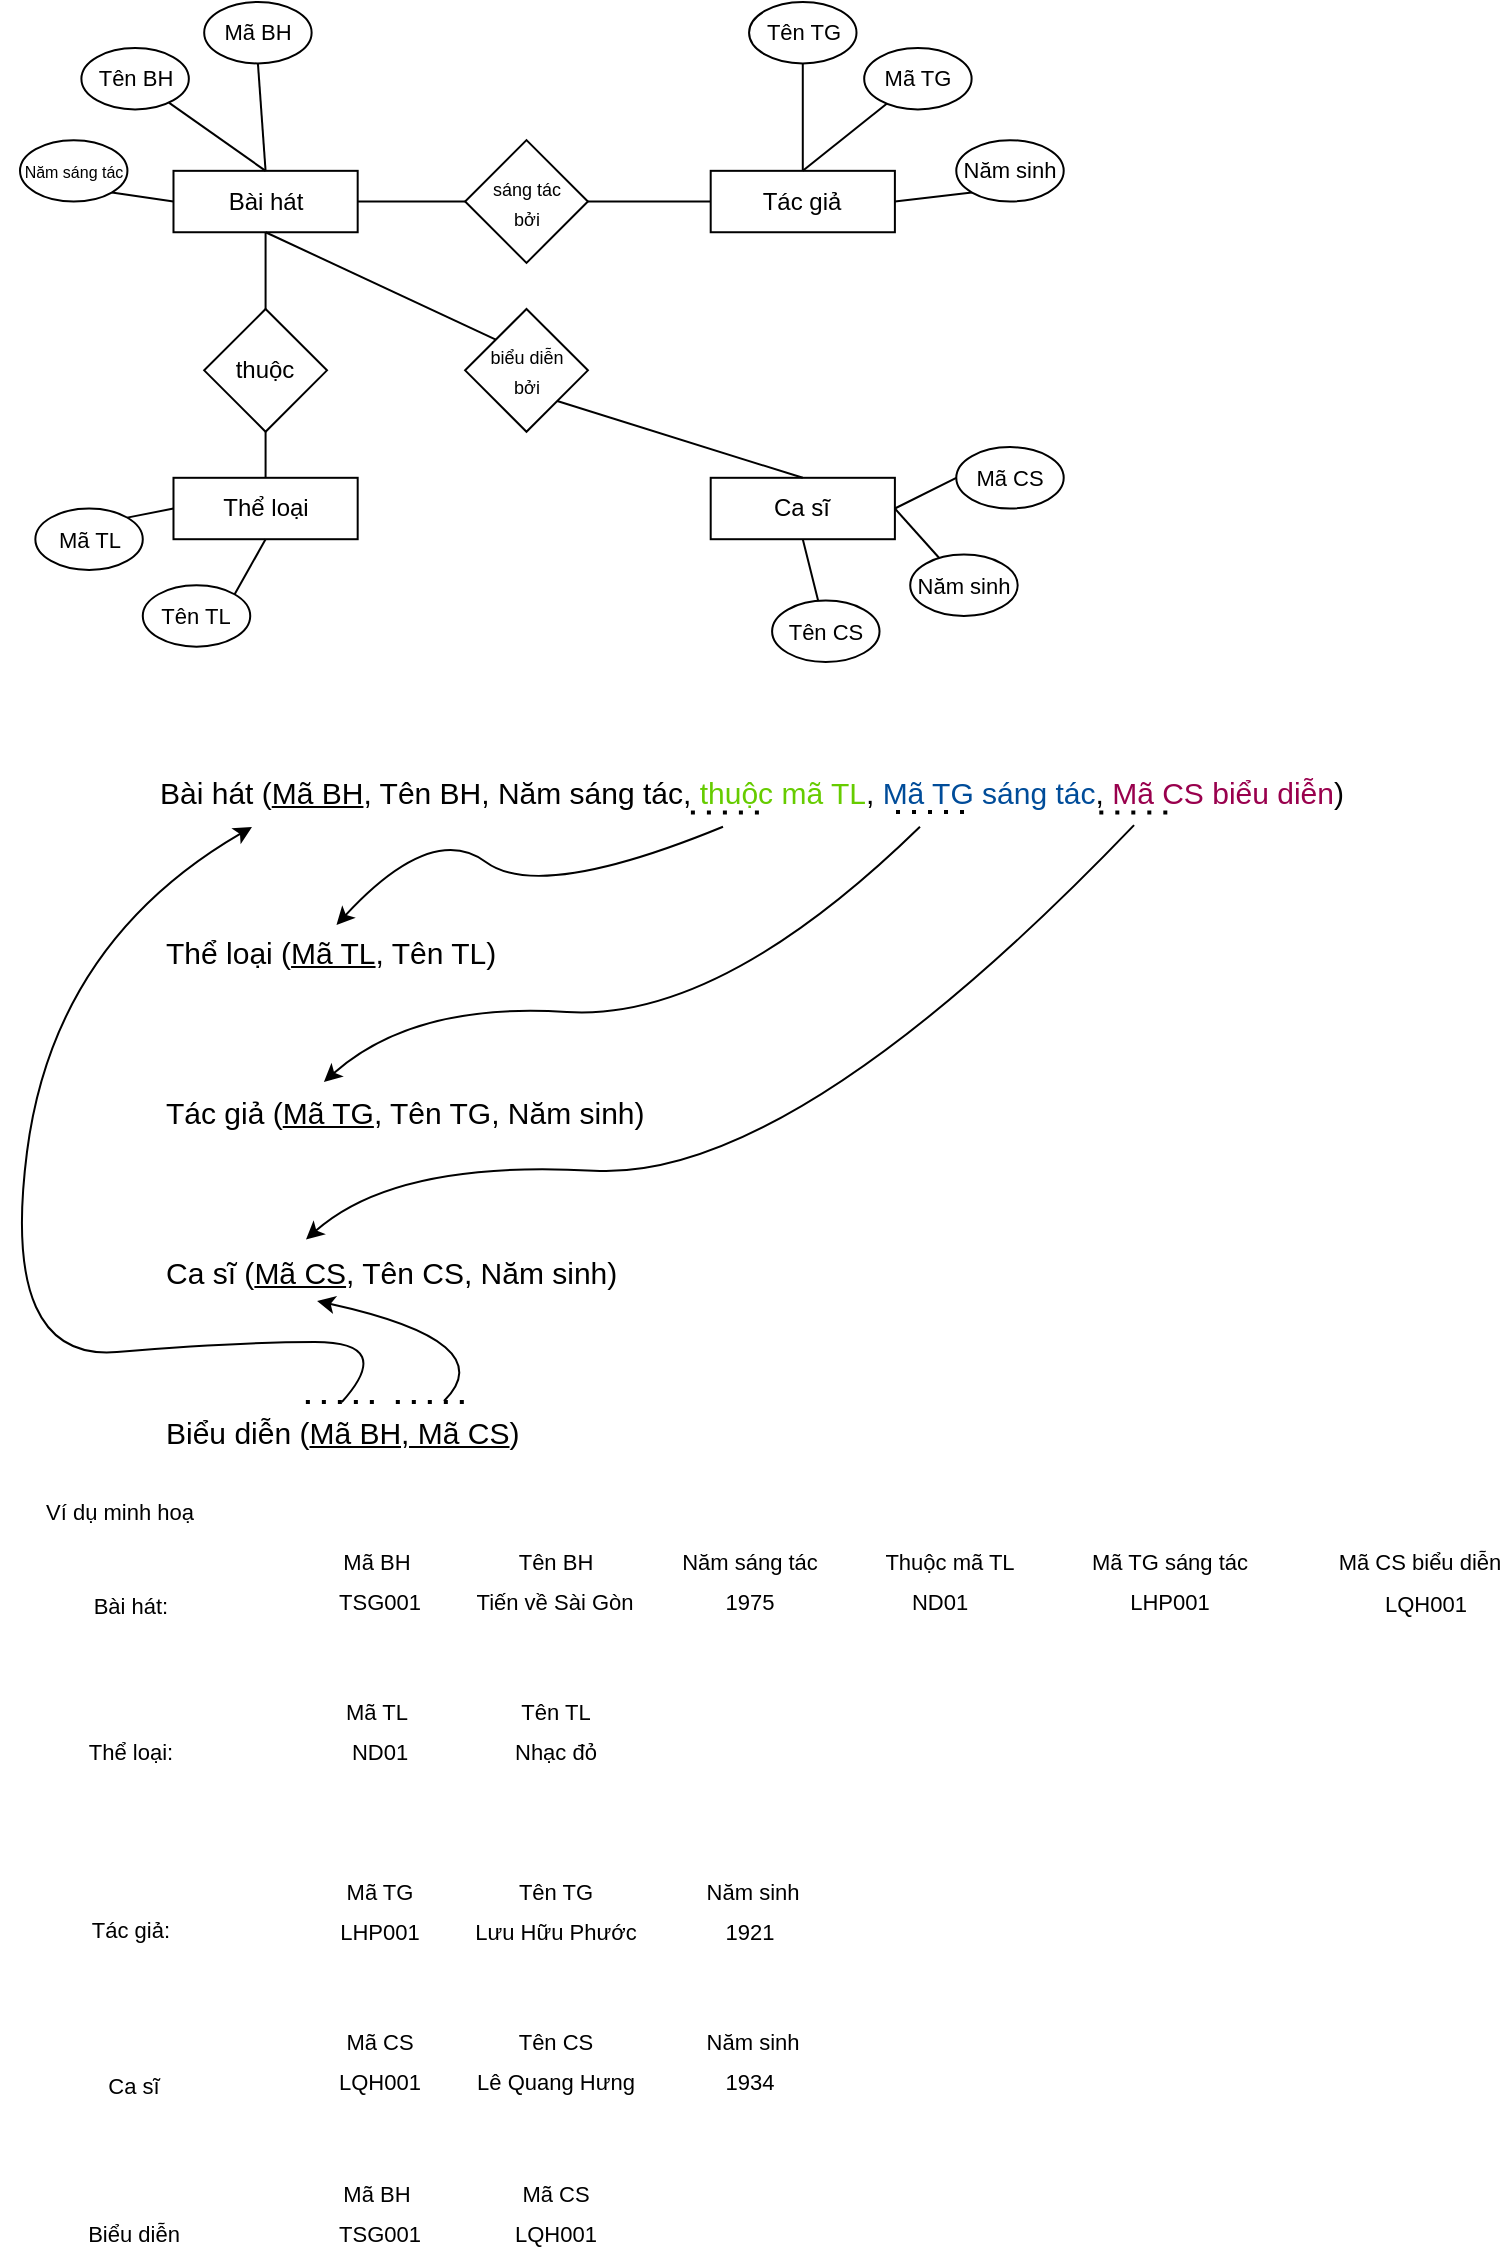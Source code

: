 <mxfile version="20.1.1" type="github">
  <diagram id="juYDDhbQV2ejAXvNcZQj" name="Page-1">
    <mxGraphModel dx="901" dy="522" grid="1" gridSize="10" guides="1" tooltips="1" connect="1" arrows="1" fold="1" page="1" pageScale="1" pageWidth="827" pageHeight="1169" math="0" shadow="0">
      <root>
        <mxCell id="0" />
        <mxCell id="1" parent="0" />
        <mxCell id="WebsGutZkE8XCqcuteTi-69" value="" style="group" vertex="1" connectable="0" parent="1">
          <mxGeometry x="10" y="390" width="690" height="350" as="geometry" />
        </mxCell>
        <mxCell id="WebsGutZkE8XCqcuteTi-42" value="Bài hát (&lt;u&gt;Mã BH&lt;/u&gt;, Tên BH, Năm sáng tác, &lt;font color=&quot;#66cc00&quot;&gt;thuộc mã TL&lt;/font&gt;, &lt;font color=&quot;#004c99&quot;&gt;Mã TG sáng tác&lt;/font&gt;, &lt;font color=&quot;#99004d&quot;&gt;Mã CS biểu diễn&lt;/font&gt;)" style="text;html=1;strokeColor=none;fillColor=none;align=left;verticalAlign=middle;whiteSpace=wrap;rounded=0;fontFamily=Helvetica;fontSize=15;fontColor=default;" vertex="1" parent="WebsGutZkE8XCqcuteTi-69">
          <mxGeometry x="78.266" width="611.734" height="30" as="geometry" />
        </mxCell>
        <mxCell id="WebsGutZkE8XCqcuteTi-65" value="" style="group" vertex="1" connectable="0" parent="WebsGutZkE8XCqcuteTi-69">
          <mxGeometry y="25" width="585.645" height="325" as="geometry" />
        </mxCell>
        <mxCell id="WebsGutZkE8XCqcuteTi-56" value="" style="curved=1;endArrow=classic;html=1;rounded=0;labelBackgroundColor=default;fontFamily=Helvetica;fontSize=15;fontColor=#99004D;strokeColor=default;shape=connector;entryX=0.078;entryY=1.083;entryDx=0;entryDy=0;entryPerimeter=0;" edge="1" parent="WebsGutZkE8XCqcuteTi-65" target="WebsGutZkE8XCqcuteTi-42">
          <mxGeometry width="50" height="50" relative="1" as="geometry">
            <mxPoint x="170.926" y="295" as="sourcePoint" />
            <mxPoint x="116.949" y="15" as="targetPoint" />
            <Array as="points">
              <mxPoint x="197.914" y="265" />
              <mxPoint x="116.949" y="265" />
              <mxPoint y="275" />
              <mxPoint x="26.988" y="65" />
            </Array>
          </mxGeometry>
        </mxCell>
        <mxCell id="WebsGutZkE8XCqcuteTi-64" value="" style="group" vertex="1" connectable="0" parent="WebsGutZkE8XCqcuteTi-65">
          <mxGeometry x="80.965" width="504.681" height="325" as="geometry" />
        </mxCell>
        <mxCell id="WebsGutZkE8XCqcuteTi-43" value="Thể loại (&lt;u&gt;Mã TL&lt;/u&gt;, Tên TL)" style="text;html=1;strokeColor=none;fillColor=none;align=left;verticalAlign=middle;whiteSpace=wrap;rounded=0;fontFamily=Helvetica;fontSize=15;fontColor=default;" vertex="1" parent="WebsGutZkE8XCqcuteTi-64">
          <mxGeometry y="55" width="440.808" height="30" as="geometry" />
        </mxCell>
        <mxCell id="WebsGutZkE8XCqcuteTi-44" value="Tác giả (&lt;u&gt;Mã TG&lt;/u&gt;, Tên TG, Năm sinh)" style="text;html=1;strokeColor=none;fillColor=none;align=left;verticalAlign=middle;whiteSpace=wrap;rounded=0;fontFamily=Helvetica;fontSize=15;fontColor=default;" vertex="1" parent="WebsGutZkE8XCqcuteTi-64">
          <mxGeometry y="135" width="440.808" height="30" as="geometry" />
        </mxCell>
        <mxCell id="WebsGutZkE8XCqcuteTi-45" value="Ca sĩ (&lt;u&gt;Mã CS&lt;/u&gt;, Tên CS, Năm sinh)" style="text;html=1;strokeColor=none;fillColor=none;align=left;verticalAlign=middle;whiteSpace=wrap;rounded=0;fontFamily=Helvetica;fontSize=15;fontColor=default;" vertex="1" parent="WebsGutZkE8XCqcuteTi-64">
          <mxGeometry y="215" width="440.808" height="30" as="geometry" />
        </mxCell>
        <mxCell id="WebsGutZkE8XCqcuteTi-48" value="" style="curved=1;endArrow=classic;html=1;rounded=0;labelBackgroundColor=default;fontFamily=Helvetica;fontSize=15;fontColor=default;strokeColor=default;shape=connector;entryX=0.646;entryY=1.083;entryDx=0;entryDy=0;entryPerimeter=0;exitX=0.624;exitY=1.08;exitDx=0;exitDy=0;exitPerimeter=0;" edge="1" parent="WebsGutZkE8XCqcuteTi-64" source="WebsGutZkE8XCqcuteTi-42">
          <mxGeometry width="50" height="50" relative="1" as="geometry">
            <mxPoint x="266.419" y="95.51" as="sourcePoint" />
            <mxPoint x="80.965" y="135" as="targetPoint" />
            <Array as="points">
              <mxPoint x="278.879" y="105" />
              <mxPoint x="125.945" y="95" />
            </Array>
          </mxGeometry>
        </mxCell>
        <mxCell id="WebsGutZkE8XCqcuteTi-50" value="" style="curved=1;endArrow=classic;html=1;rounded=0;labelBackgroundColor=default;fontFamily=Helvetica;fontSize=15;fontColor=default;strokeColor=default;shape=connector;entryX=0.82;entryY=1.083;entryDx=0;entryDy=0;entryPerimeter=0;exitX=0.799;exitY=1.053;exitDx=0;exitDy=0;exitPerimeter=0;" edge="1" parent="WebsGutZkE8XCqcuteTi-64" source="WebsGutZkE8XCqcuteTi-42">
          <mxGeometry width="50" height="50" relative="1" as="geometry">
            <mxPoint x="368.795" y="86.25" as="sourcePoint" />
            <mxPoint x="72.014" y="213.76" as="targetPoint" />
            <Array as="points">
              <mxPoint x="314.863" y="185" />
              <mxPoint x="116.994" y="173.76" />
            </Array>
          </mxGeometry>
        </mxCell>
        <mxCell id="WebsGutZkE8XCqcuteTi-55" value="Biểu diễn (&lt;u&gt;Mã BH, Mã CS&lt;/u&gt;)" style="text;html=1;strokeColor=none;fillColor=none;align=left;verticalAlign=middle;whiteSpace=wrap;rounded=0;fontFamily=Helvetica;fontSize=15;fontColor=default;" vertex="1" parent="WebsGutZkE8XCqcuteTi-64">
          <mxGeometry y="295" width="440.808" height="30" as="geometry" />
        </mxCell>
        <mxCell id="WebsGutZkE8XCqcuteTi-58" value="" style="curved=1;endArrow=classic;html=1;rounded=0;labelBackgroundColor=default;fontFamily=Helvetica;fontSize=15;fontColor=#99004D;strokeColor=default;shape=connector;entryX=0.176;entryY=0.983;entryDx=0;entryDy=0;entryPerimeter=0;exitX=0.32;exitY=-0.017;exitDx=0;exitDy=0;exitPerimeter=0;" edge="1" parent="WebsGutZkE8XCqcuteTi-64" source="WebsGutZkE8XCqcuteTi-55" target="WebsGutZkE8XCqcuteTi-45">
          <mxGeometry width="50" height="50" relative="1" as="geometry">
            <mxPoint x="125.945" y="295" as="sourcePoint" />
            <mxPoint x="170.926" y="245" as="targetPoint" />
            <Array as="points">
              <mxPoint x="170.926" y="265" />
            </Array>
          </mxGeometry>
        </mxCell>
        <mxCell id="WebsGutZkE8XCqcuteTi-59" value="" style="endArrow=none;dashed=1;html=1;dashPattern=1 3;strokeWidth=2;rounded=0;labelBackgroundColor=default;fontFamily=Helvetica;fontSize=15;fontColor=#99004D;shape=connector;" edge="1" parent="WebsGutZkE8XCqcuteTi-64">
          <mxGeometry width="50" height="50" relative="1" as="geometry">
            <mxPoint x="71.969" y="295" as="sourcePoint" />
            <mxPoint x="107.953" y="295" as="targetPoint" />
          </mxGeometry>
        </mxCell>
        <mxCell id="WebsGutZkE8XCqcuteTi-60" value="" style="endArrow=none;dashed=1;html=1;dashPattern=1 3;strokeWidth=2;rounded=0;labelBackgroundColor=default;fontFamily=Helvetica;fontSize=15;fontColor=#99004D;shape=connector;" edge="1" parent="WebsGutZkE8XCqcuteTi-64">
          <mxGeometry width="50" height="50" relative="1" as="geometry">
            <mxPoint x="116.949" y="295" as="sourcePoint" />
            <mxPoint x="152.934" y="295" as="targetPoint" />
          </mxGeometry>
        </mxCell>
        <mxCell id="WebsGutZkE8XCqcuteTi-61" value="" style="endArrow=none;dashed=1;html=1;dashPattern=1 3;strokeWidth=2;rounded=0;labelBackgroundColor=default;fontFamily=Helvetica;fontSize=15;fontColor=#99004D;shape=connector;" edge="1" parent="WebsGutZkE8XCqcuteTi-64">
          <mxGeometry width="50" height="50" relative="1" as="geometry">
            <mxPoint x="264.485" y="0.2" as="sourcePoint" />
            <mxPoint x="300.469" y="0.2" as="targetPoint" />
          </mxGeometry>
        </mxCell>
        <mxCell id="WebsGutZkE8XCqcuteTi-62" value="" style="endArrow=none;dashed=1;html=1;dashPattern=1 3;strokeWidth=2;rounded=0;labelBackgroundColor=default;fontFamily=Helvetica;fontSize=15;fontColor=#99004D;shape=connector;" edge="1" parent="WebsGutZkE8XCqcuteTi-64">
          <mxGeometry width="50" height="50" relative="1" as="geometry">
            <mxPoint x="367.04" as="sourcePoint" />
            <mxPoint x="403.025" as="targetPoint" />
          </mxGeometry>
        </mxCell>
        <mxCell id="WebsGutZkE8XCqcuteTi-63" value="" style="endArrow=none;dashed=1;html=1;dashPattern=1 3;strokeWidth=2;rounded=0;labelBackgroundColor=default;fontFamily=Helvetica;fontSize=15;fontColor=#99004D;shape=connector;" edge="1" parent="WebsGutZkE8XCqcuteTi-64">
          <mxGeometry width="50" height="50" relative="1" as="geometry">
            <mxPoint x="468.696" y="0.2" as="sourcePoint" />
            <mxPoint x="504.681" y="0.2" as="targetPoint" />
          </mxGeometry>
        </mxCell>
        <mxCell id="WebsGutZkE8XCqcuteTi-47" value="" style="curved=1;endArrow=classic;html=1;rounded=0;labelBackgroundColor=default;fontFamily=Helvetica;fontSize=15;fontColor=default;strokeColor=default;shape=connector;entryX=0.198;entryY=0.05;entryDx=0;entryDy=0;entryPerimeter=0;exitX=0.463;exitY=1.08;exitDx=0;exitDy=0;exitPerimeter=0;" edge="1" parent="WebsGutZkE8XCqcuteTi-69" source="WebsGutZkE8XCqcuteTi-42" target="WebsGutZkE8XCqcuteTi-43">
          <mxGeometry width="50" height="50" relative="1" as="geometry">
            <mxPoint x="305.867" y="30" as="sourcePoint" />
            <mxPoint x="170.926" y="70" as="targetPoint" />
            <Array as="points">
              <mxPoint x="269.883" y="70" />
              <mxPoint x="215.906" y="30" />
            </Array>
          </mxGeometry>
        </mxCell>
        <mxCell id="WebsGutZkE8XCqcuteTi-115" value="" style="group" vertex="1" connectable="0" parent="1">
          <mxGeometry x="20" y="10" width="521.86" height="330" as="geometry" />
        </mxCell>
        <mxCell id="WebsGutZkE8XCqcuteTi-1" value="Bài hát" style="rounded=0;whiteSpace=wrap;html=1;" vertex="1" parent="WebsGutZkE8XCqcuteTi-115">
          <mxGeometry x="76.744" y="84.419" width="92.093" height="30.698" as="geometry" />
        </mxCell>
        <mxCell id="WebsGutZkE8XCqcuteTi-2" value="Tác giả" style="rounded=0;whiteSpace=wrap;html=1;" vertex="1" parent="WebsGutZkE8XCqcuteTi-115">
          <mxGeometry x="345.349" y="84.419" width="92.093" height="30.698" as="geometry" />
        </mxCell>
        <mxCell id="WebsGutZkE8XCqcuteTi-3" value="Thể loại" style="rounded=0;whiteSpace=wrap;html=1;" vertex="1" parent="WebsGutZkE8XCqcuteTi-115">
          <mxGeometry x="76.744" y="237.907" width="92.093" height="30.698" as="geometry" />
        </mxCell>
        <mxCell id="WebsGutZkE8XCqcuteTi-4" value="Ca sĩ" style="rounded=0;whiteSpace=wrap;html=1;" vertex="1" parent="WebsGutZkE8XCqcuteTi-115">
          <mxGeometry x="345.349" y="237.907" width="92.093" height="30.698" as="geometry" />
        </mxCell>
        <mxCell id="WebsGutZkE8XCqcuteTi-19" style="edgeStyle=none;shape=connector;rounded=0;orthogonalLoop=1;jettySize=auto;html=1;entryX=0.5;entryY=0;entryDx=0;entryDy=0;labelBackgroundColor=default;fontFamily=Helvetica;fontSize=11;fontColor=default;endArrow=none;strokeColor=default;" edge="1" parent="WebsGutZkE8XCqcuteTi-115" source="WebsGutZkE8XCqcuteTi-5" target="WebsGutZkE8XCqcuteTi-3">
          <mxGeometry relative="1" as="geometry" />
        </mxCell>
        <mxCell id="WebsGutZkE8XCqcuteTi-5" value="thuộc" style="rhombus;whiteSpace=wrap;html=1;" vertex="1" parent="WebsGutZkE8XCqcuteTi-115">
          <mxGeometry x="92.093" y="153.488" width="61.395" height="61.395" as="geometry" />
        </mxCell>
        <mxCell id="WebsGutZkE8XCqcuteTi-18" style="edgeStyle=none;shape=connector;rounded=0;orthogonalLoop=1;jettySize=auto;html=1;entryX=0.5;entryY=0;entryDx=0;entryDy=0;labelBackgroundColor=default;fontFamily=Helvetica;fontSize=11;fontColor=default;endArrow=none;strokeColor=default;" edge="1" parent="WebsGutZkE8XCqcuteTi-115" source="WebsGutZkE8XCqcuteTi-1" target="WebsGutZkE8XCqcuteTi-5">
          <mxGeometry relative="1" as="geometry" />
        </mxCell>
        <mxCell id="WebsGutZkE8XCqcuteTi-14" style="edgeStyle=none;shape=connector;rounded=0;orthogonalLoop=1;jettySize=auto;html=1;exitX=1;exitY=1;exitDx=0;exitDy=0;entryX=0.5;entryY=0;entryDx=0;entryDy=0;labelBackgroundColor=default;fontFamily=Helvetica;fontSize=11;fontColor=default;endArrow=none;strokeColor=default;" edge="1" parent="WebsGutZkE8XCqcuteTi-115" source="WebsGutZkE8XCqcuteTi-6" target="WebsGutZkE8XCqcuteTi-4">
          <mxGeometry relative="1" as="geometry" />
        </mxCell>
        <mxCell id="WebsGutZkE8XCqcuteTi-6" value="&lt;font style=&quot;font-size: 9px;&quot;&gt;biểu diễn&lt;br&gt;bởi&lt;/font&gt;" style="rhombus;whiteSpace=wrap;html=1;" vertex="1" parent="WebsGutZkE8XCqcuteTi-115">
          <mxGeometry x="222.558" y="153.488" width="61.395" height="61.395" as="geometry" />
        </mxCell>
        <mxCell id="WebsGutZkE8XCqcuteTi-13" style="edgeStyle=none;shape=connector;rounded=0;orthogonalLoop=1;jettySize=auto;html=1;labelBackgroundColor=default;fontFamily=Helvetica;fontSize=11;fontColor=default;endArrow=none;strokeColor=default;exitX=0.5;exitY=1;exitDx=0;exitDy=0;entryX=0;entryY=0;entryDx=0;entryDy=0;" edge="1" parent="WebsGutZkE8XCqcuteTi-115" source="WebsGutZkE8XCqcuteTi-1" target="WebsGutZkE8XCqcuteTi-6">
          <mxGeometry relative="1" as="geometry" />
        </mxCell>
        <mxCell id="WebsGutZkE8XCqcuteTi-17" style="edgeStyle=none;shape=connector;rounded=0;orthogonalLoop=1;jettySize=auto;html=1;entryX=0;entryY=0.5;entryDx=0;entryDy=0;labelBackgroundColor=default;fontFamily=Helvetica;fontSize=11;fontColor=default;endArrow=none;strokeColor=default;" edge="1" parent="WebsGutZkE8XCqcuteTi-115" source="WebsGutZkE8XCqcuteTi-7" target="WebsGutZkE8XCqcuteTi-2">
          <mxGeometry relative="1" as="geometry" />
        </mxCell>
        <mxCell id="WebsGutZkE8XCqcuteTi-7" value="&lt;font style=&quot;font-size: 9px;&quot;&gt;sáng tác&lt;br&gt;bởi&lt;/font&gt;" style="rhombus;whiteSpace=wrap;html=1;" vertex="1" parent="WebsGutZkE8XCqcuteTi-115">
          <mxGeometry x="222.558" y="69.07" width="61.395" height="61.395" as="geometry" />
        </mxCell>
        <mxCell id="WebsGutZkE8XCqcuteTi-16" style="edgeStyle=none;shape=connector;rounded=0;orthogonalLoop=1;jettySize=auto;html=1;entryX=0;entryY=0.5;entryDx=0;entryDy=0;labelBackgroundColor=default;fontFamily=Helvetica;fontSize=11;fontColor=default;endArrow=none;strokeColor=default;" edge="1" parent="WebsGutZkE8XCqcuteTi-115" source="WebsGutZkE8XCqcuteTi-1" target="WebsGutZkE8XCqcuteTi-7">
          <mxGeometry relative="1" as="geometry" />
        </mxCell>
        <mxCell id="WebsGutZkE8XCqcuteTi-32" style="edgeStyle=none;shape=connector;rounded=0;orthogonalLoop=1;jettySize=auto;html=1;labelBackgroundColor=default;fontFamily=Helvetica;fontSize=11;fontColor=default;endArrow=none;strokeColor=default;" edge="1" parent="WebsGutZkE8XCqcuteTi-115" source="WebsGutZkE8XCqcuteTi-20">
          <mxGeometry relative="1" as="geometry">
            <mxPoint x="122.791" y="84.419" as="targetPoint" />
          </mxGeometry>
        </mxCell>
        <mxCell id="WebsGutZkE8XCqcuteTi-20" value="Tên BH" style="ellipse;whiteSpace=wrap;html=1;fontFamily=Helvetica;fontSize=11;fontColor=default;" vertex="1" parent="WebsGutZkE8XCqcuteTi-115">
          <mxGeometry x="30.698" y="23.023" width="53.721" height="30.698" as="geometry" />
        </mxCell>
        <mxCell id="WebsGutZkE8XCqcuteTi-31" style="edgeStyle=none;shape=connector;rounded=0;orthogonalLoop=1;jettySize=auto;html=1;exitX=0.5;exitY=1;exitDx=0;exitDy=0;entryX=0.5;entryY=0;entryDx=0;entryDy=0;labelBackgroundColor=default;fontFamily=Helvetica;fontSize=11;fontColor=default;endArrow=none;strokeColor=default;" edge="1" parent="WebsGutZkE8XCqcuteTi-115" source="WebsGutZkE8XCqcuteTi-21" target="WebsGutZkE8XCqcuteTi-1">
          <mxGeometry relative="1" as="geometry" />
        </mxCell>
        <mxCell id="WebsGutZkE8XCqcuteTi-21" value="Mã BH" style="ellipse;whiteSpace=wrap;html=1;fontFamily=Helvetica;fontSize=11;fontColor=default;" vertex="1" parent="WebsGutZkE8XCqcuteTi-115">
          <mxGeometry x="92.093" width="53.721" height="30.698" as="geometry" />
        </mxCell>
        <mxCell id="WebsGutZkE8XCqcuteTi-33" style="edgeStyle=none;shape=connector;rounded=0;orthogonalLoop=1;jettySize=auto;html=1;exitX=1;exitY=1;exitDx=0;exitDy=0;entryX=0;entryY=0.5;entryDx=0;entryDy=0;labelBackgroundColor=default;fontFamily=Helvetica;fontSize=11;fontColor=default;endArrow=none;strokeColor=default;" edge="1" parent="WebsGutZkE8XCqcuteTi-115" source="WebsGutZkE8XCqcuteTi-22" target="WebsGutZkE8XCqcuteTi-1">
          <mxGeometry relative="1" as="geometry" />
        </mxCell>
        <mxCell id="WebsGutZkE8XCqcuteTi-22" value="&lt;font style=&quot;font-size: 8px;&quot;&gt;Năm sáng tác&lt;/font&gt;" style="ellipse;whiteSpace=wrap;html=1;fontFamily=Helvetica;fontSize=11;fontColor=default;" vertex="1" parent="WebsGutZkE8XCqcuteTi-115">
          <mxGeometry y="69.07" width="53.721" height="30.698" as="geometry" />
        </mxCell>
        <mxCell id="WebsGutZkE8XCqcuteTi-35" style="edgeStyle=none;shape=connector;rounded=0;orthogonalLoop=1;jettySize=auto;html=1;exitX=1;exitY=0;exitDx=0;exitDy=0;entryX=0.5;entryY=1;entryDx=0;entryDy=0;labelBackgroundColor=default;fontFamily=Helvetica;fontSize=11;fontColor=default;endArrow=none;strokeColor=default;" edge="1" parent="WebsGutZkE8XCqcuteTi-115" source="WebsGutZkE8XCqcuteTi-23" target="WebsGutZkE8XCqcuteTi-3">
          <mxGeometry relative="1" as="geometry" />
        </mxCell>
        <mxCell id="WebsGutZkE8XCqcuteTi-23" value="Tên TL" style="ellipse;whiteSpace=wrap;html=1;fontFamily=Helvetica;fontSize=11;fontColor=default;" vertex="1" parent="WebsGutZkE8XCqcuteTi-115">
          <mxGeometry x="61.395" y="291.628" width="53.721" height="30.698" as="geometry" />
        </mxCell>
        <mxCell id="WebsGutZkE8XCqcuteTi-34" style="edgeStyle=none;shape=connector;rounded=0;orthogonalLoop=1;jettySize=auto;html=1;exitX=1;exitY=0;exitDx=0;exitDy=0;entryX=0;entryY=0.5;entryDx=0;entryDy=0;labelBackgroundColor=default;fontFamily=Helvetica;fontSize=11;fontColor=default;endArrow=none;strokeColor=default;" edge="1" parent="WebsGutZkE8XCqcuteTi-115" source="WebsGutZkE8XCqcuteTi-24" target="WebsGutZkE8XCqcuteTi-3">
          <mxGeometry relative="1" as="geometry" />
        </mxCell>
        <mxCell id="WebsGutZkE8XCqcuteTi-24" value="Mã TL" style="ellipse;whiteSpace=wrap;html=1;fontFamily=Helvetica;fontSize=11;fontColor=default;" vertex="1" parent="WebsGutZkE8XCqcuteTi-115">
          <mxGeometry x="7.674" y="253.256" width="53.721" height="30.698" as="geometry" />
        </mxCell>
        <mxCell id="WebsGutZkE8XCqcuteTi-41" style="edgeStyle=none;shape=connector;rounded=0;orthogonalLoop=1;jettySize=auto;html=1;exitX=0;exitY=1;exitDx=0;exitDy=0;entryX=1;entryY=0.5;entryDx=0;entryDy=0;labelBackgroundColor=default;fontFamily=Helvetica;fontSize=11;fontColor=default;endArrow=none;strokeColor=default;" edge="1" parent="WebsGutZkE8XCqcuteTi-115" source="WebsGutZkE8XCqcuteTi-25" target="WebsGutZkE8XCqcuteTi-2">
          <mxGeometry relative="1" as="geometry" />
        </mxCell>
        <mxCell id="WebsGutZkE8XCqcuteTi-25" value="Năm sinh" style="ellipse;whiteSpace=wrap;html=1;fontFamily=Helvetica;fontSize=11;fontColor=default;" vertex="1" parent="WebsGutZkE8XCqcuteTi-115">
          <mxGeometry x="468.139" y="69.07" width="53.721" height="30.698" as="geometry" />
        </mxCell>
        <mxCell id="WebsGutZkE8XCqcuteTi-40" style="edgeStyle=none;shape=connector;rounded=0;orthogonalLoop=1;jettySize=auto;html=1;labelBackgroundColor=default;fontFamily=Helvetica;fontSize=11;fontColor=default;endArrow=none;strokeColor=default;" edge="1" parent="WebsGutZkE8XCqcuteTi-115" source="WebsGutZkE8XCqcuteTi-26">
          <mxGeometry relative="1" as="geometry">
            <mxPoint x="391.395" y="84.419" as="targetPoint" />
          </mxGeometry>
        </mxCell>
        <mxCell id="WebsGutZkE8XCqcuteTi-26" value="Mã TG" style="ellipse;whiteSpace=wrap;html=1;fontFamily=Helvetica;fontSize=11;fontColor=default;" vertex="1" parent="WebsGutZkE8XCqcuteTi-115">
          <mxGeometry x="422.093" y="23.023" width="53.721" height="30.698" as="geometry" />
        </mxCell>
        <mxCell id="WebsGutZkE8XCqcuteTi-39" style="edgeStyle=none;shape=connector;rounded=0;orthogonalLoop=1;jettySize=auto;html=1;exitX=0.5;exitY=1;exitDx=0;exitDy=0;entryX=0.5;entryY=0;entryDx=0;entryDy=0;labelBackgroundColor=default;fontFamily=Helvetica;fontSize=11;fontColor=default;endArrow=none;strokeColor=default;" edge="1" parent="WebsGutZkE8XCqcuteTi-115" source="WebsGutZkE8XCqcuteTi-27" target="WebsGutZkE8XCqcuteTi-2">
          <mxGeometry relative="1" as="geometry" />
        </mxCell>
        <mxCell id="WebsGutZkE8XCqcuteTi-27" value="Tên TG" style="ellipse;whiteSpace=wrap;html=1;fontFamily=Helvetica;fontSize=11;fontColor=default;" vertex="1" parent="WebsGutZkE8XCqcuteTi-115">
          <mxGeometry x="364.535" width="53.721" height="30.698" as="geometry" />
        </mxCell>
        <mxCell id="WebsGutZkE8XCqcuteTi-36" style="edgeStyle=none;shape=connector;rounded=0;orthogonalLoop=1;jettySize=auto;html=1;entryX=0.5;entryY=1;entryDx=0;entryDy=0;labelBackgroundColor=default;fontFamily=Helvetica;fontSize=11;fontColor=default;endArrow=none;strokeColor=default;" edge="1" parent="WebsGutZkE8XCqcuteTi-115" source="WebsGutZkE8XCqcuteTi-28" target="WebsGutZkE8XCqcuteTi-4">
          <mxGeometry relative="1" as="geometry" />
        </mxCell>
        <mxCell id="WebsGutZkE8XCqcuteTi-28" value="Tên CS" style="ellipse;whiteSpace=wrap;html=1;fontFamily=Helvetica;fontSize=11;fontColor=default;" vertex="1" parent="WebsGutZkE8XCqcuteTi-115">
          <mxGeometry x="376.046" y="299.302" width="53.721" height="30.698" as="geometry" />
        </mxCell>
        <mxCell id="WebsGutZkE8XCqcuteTi-37" style="edgeStyle=none;shape=connector;rounded=0;orthogonalLoop=1;jettySize=auto;html=1;entryX=1;entryY=0.5;entryDx=0;entryDy=0;labelBackgroundColor=default;fontFamily=Helvetica;fontSize=11;fontColor=default;endArrow=none;strokeColor=default;" edge="1" parent="WebsGutZkE8XCqcuteTi-115" source="WebsGutZkE8XCqcuteTi-29" target="WebsGutZkE8XCqcuteTi-4">
          <mxGeometry relative="1" as="geometry" />
        </mxCell>
        <mxCell id="WebsGutZkE8XCqcuteTi-29" value="Năm sinh" style="ellipse;whiteSpace=wrap;html=1;fontFamily=Helvetica;fontSize=11;fontColor=default;" vertex="1" parent="WebsGutZkE8XCqcuteTi-115">
          <mxGeometry x="445.116" y="276.279" width="53.721" height="30.698" as="geometry" />
        </mxCell>
        <mxCell id="WebsGutZkE8XCqcuteTi-38" style="edgeStyle=none;shape=connector;rounded=0;orthogonalLoop=1;jettySize=auto;html=1;exitX=0;exitY=0.5;exitDx=0;exitDy=0;labelBackgroundColor=default;fontFamily=Helvetica;fontSize=11;fontColor=default;endArrow=none;strokeColor=default;" edge="1" parent="WebsGutZkE8XCqcuteTi-115" source="WebsGutZkE8XCqcuteTi-30">
          <mxGeometry relative="1" as="geometry">
            <mxPoint x="437.441" y="253.256" as="targetPoint" />
          </mxGeometry>
        </mxCell>
        <mxCell id="WebsGutZkE8XCqcuteTi-30" value="Mã CS" style="ellipse;whiteSpace=wrap;html=1;fontFamily=Helvetica;fontSize=11;fontColor=default;" vertex="1" parent="WebsGutZkE8XCqcuteTi-115">
          <mxGeometry x="468.139" y="222.558" width="53.721" height="30.698" as="geometry" />
        </mxCell>
        <mxCell id="WebsGutZkE8XCqcuteTi-118" value="" style="group" vertex="1" connectable="0" parent="1">
          <mxGeometry x="20" y="750" width="745" height="386" as="geometry" />
        </mxCell>
        <mxCell id="WebsGutZkE8XCqcuteTi-73" value="Ví dụ minh hoạ" style="text;html=1;strokeColor=none;fillColor=none;align=center;verticalAlign=middle;whiteSpace=wrap;rounded=0;fontFamily=Helvetica;fontSize=11;fontColor=#000000;" vertex="1" parent="WebsGutZkE8XCqcuteTi-118">
          <mxGeometry width="100" height="30" as="geometry" />
        </mxCell>
        <mxCell id="WebsGutZkE8XCqcuteTi-74" value="Bài hát:&amp;nbsp;" style="text;html=1;strokeColor=none;fillColor=none;align=center;verticalAlign=middle;whiteSpace=wrap;rounded=0;fontFamily=Helvetica;fontSize=11;fontColor=#000000;" vertex="1" parent="WebsGutZkE8XCqcuteTi-118">
          <mxGeometry x="7" y="47" width="100" height="30" as="geometry" />
        </mxCell>
        <mxCell id="WebsGutZkE8XCqcuteTi-75" value="Mã BH&amp;nbsp;" style="text;html=1;strokeColor=none;fillColor=none;align=center;verticalAlign=middle;whiteSpace=wrap;rounded=0;fontFamily=Helvetica;fontSize=11;fontColor=#000000;" vertex="1" parent="WebsGutZkE8XCqcuteTi-118">
          <mxGeometry x="150" y="30" width="60" height="20" as="geometry" />
        </mxCell>
        <mxCell id="WebsGutZkE8XCqcuteTi-77" value="Tên BH" style="text;html=1;strokeColor=none;fillColor=none;align=center;verticalAlign=middle;whiteSpace=wrap;rounded=0;fontFamily=Helvetica;fontSize=11;fontColor=#000000;" vertex="1" parent="WebsGutZkE8XCqcuteTi-118">
          <mxGeometry x="237.5" y="30" width="60" height="20" as="geometry" />
        </mxCell>
        <mxCell id="WebsGutZkE8XCqcuteTi-78" value="Năm sáng tác" style="text;html=1;strokeColor=none;fillColor=none;align=center;verticalAlign=middle;whiteSpace=wrap;rounded=0;fontFamily=Helvetica;fontSize=11;fontColor=#000000;" vertex="1" parent="WebsGutZkE8XCqcuteTi-118">
          <mxGeometry x="320" y="30" width="90" height="20" as="geometry" />
        </mxCell>
        <mxCell id="WebsGutZkE8XCqcuteTi-79" value="Thuộc mã TL" style="text;html=1;strokeColor=none;fillColor=none;align=center;verticalAlign=middle;whiteSpace=wrap;rounded=0;fontFamily=Helvetica;fontSize=11;fontColor=#000000;" vertex="1" parent="WebsGutZkE8XCqcuteTi-118">
          <mxGeometry x="420" y="30" width="90" height="20" as="geometry" />
        </mxCell>
        <mxCell id="WebsGutZkE8XCqcuteTi-80" value="Mã TG sáng tác" style="text;html=1;strokeColor=none;fillColor=none;align=center;verticalAlign=middle;whiteSpace=wrap;rounded=0;fontFamily=Helvetica;fontSize=11;fontColor=#000000;" vertex="1" parent="WebsGutZkE8XCqcuteTi-118">
          <mxGeometry x="530" y="30" width="90" height="20" as="geometry" />
        </mxCell>
        <mxCell id="WebsGutZkE8XCqcuteTi-81" value="Mã CS biểu diễn" style="text;html=1;strokeColor=none;fillColor=none;align=center;verticalAlign=middle;whiteSpace=wrap;rounded=0;fontFamily=Helvetica;fontSize=11;fontColor=#000000;" vertex="1" parent="WebsGutZkE8XCqcuteTi-118">
          <mxGeometry x="655" y="30" width="90" height="20" as="geometry" />
        </mxCell>
        <mxCell id="WebsGutZkE8XCqcuteTi-82" value="TSG001" style="text;html=1;strokeColor=none;fillColor=none;align=center;verticalAlign=middle;whiteSpace=wrap;rounded=0;fontFamily=Helvetica;fontSize=11;fontColor=#000000;" vertex="1" parent="WebsGutZkE8XCqcuteTi-118">
          <mxGeometry x="150" y="50" width="60" height="20" as="geometry" />
        </mxCell>
        <mxCell id="WebsGutZkE8XCqcuteTi-83" value="Tiến về Sài Gòn" style="text;html=1;strokeColor=none;fillColor=none;align=center;verticalAlign=middle;whiteSpace=wrap;rounded=0;fontFamily=Helvetica;fontSize=11;fontColor=#000000;" vertex="1" parent="WebsGutZkE8XCqcuteTi-118">
          <mxGeometry x="225" y="50" width="85" height="20" as="geometry" />
        </mxCell>
        <mxCell id="WebsGutZkE8XCqcuteTi-84" value="1975" style="text;html=1;strokeColor=none;fillColor=none;align=center;verticalAlign=middle;whiteSpace=wrap;rounded=0;fontFamily=Helvetica;fontSize=11;fontColor=#000000;" vertex="1" parent="WebsGutZkE8XCqcuteTi-118">
          <mxGeometry x="325" y="50" width="80" height="20" as="geometry" />
        </mxCell>
        <mxCell id="WebsGutZkE8XCqcuteTi-86" value="ND01" style="text;html=1;strokeColor=none;fillColor=none;align=center;verticalAlign=middle;whiteSpace=wrap;rounded=0;fontFamily=Helvetica;fontSize=11;fontColor=#000000;" vertex="1" parent="WebsGutZkE8XCqcuteTi-118">
          <mxGeometry x="420" y="50" width="80" height="20" as="geometry" />
        </mxCell>
        <mxCell id="WebsGutZkE8XCqcuteTi-87" value="LHP001" style="text;html=1;strokeColor=none;fillColor=none;align=center;verticalAlign=middle;whiteSpace=wrap;rounded=0;fontFamily=Helvetica;fontSize=11;fontColor=#000000;" vertex="1" parent="WebsGutZkE8XCqcuteTi-118">
          <mxGeometry x="535" y="50" width="80" height="20" as="geometry" />
        </mxCell>
        <mxCell id="WebsGutZkE8XCqcuteTi-88" value="Thể loại:&amp;nbsp;" style="text;html=1;strokeColor=none;fillColor=none;align=center;verticalAlign=middle;whiteSpace=wrap;rounded=0;fontFamily=Helvetica;fontSize=11;fontColor=#000000;" vertex="1" parent="WebsGutZkE8XCqcuteTi-118">
          <mxGeometry x="7" y="120" width="100" height="30" as="geometry" />
        </mxCell>
        <mxCell id="WebsGutZkE8XCqcuteTi-89" value="ND01" style="text;html=1;strokeColor=none;fillColor=none;align=center;verticalAlign=middle;whiteSpace=wrap;rounded=0;fontFamily=Helvetica;fontSize=11;fontColor=#000000;" vertex="1" parent="WebsGutZkE8XCqcuteTi-118">
          <mxGeometry x="140" y="125" width="80" height="20" as="geometry" />
        </mxCell>
        <mxCell id="WebsGutZkE8XCqcuteTi-90" value="Mã TL&amp;nbsp;" style="text;html=1;strokeColor=none;fillColor=none;align=center;verticalAlign=middle;whiteSpace=wrap;rounded=0;fontFamily=Helvetica;fontSize=11;fontColor=#000000;" vertex="1" parent="WebsGutZkE8XCqcuteTi-118">
          <mxGeometry x="150" y="105" width="60" height="20" as="geometry" />
        </mxCell>
        <mxCell id="WebsGutZkE8XCqcuteTi-91" value="Tên TL" style="text;html=1;strokeColor=none;fillColor=none;align=center;verticalAlign=middle;whiteSpace=wrap;rounded=0;fontFamily=Helvetica;fontSize=11;fontColor=#000000;" vertex="1" parent="WebsGutZkE8XCqcuteTi-118">
          <mxGeometry x="237.5" y="105" width="60" height="20" as="geometry" />
        </mxCell>
        <mxCell id="WebsGutZkE8XCqcuteTi-92" value="Nhạc đỏ" style="text;html=1;strokeColor=none;fillColor=none;align=center;verticalAlign=middle;whiteSpace=wrap;rounded=0;fontFamily=Helvetica;fontSize=11;fontColor=#000000;" vertex="1" parent="WebsGutZkE8XCqcuteTi-118">
          <mxGeometry x="227.5" y="125" width="80" height="20" as="geometry" />
        </mxCell>
        <mxCell id="WebsGutZkE8XCqcuteTi-93" value="Tác giả:&amp;nbsp;" style="text;html=1;strokeColor=none;fillColor=none;align=center;verticalAlign=middle;whiteSpace=wrap;rounded=0;fontFamily=Helvetica;fontSize=11;fontColor=#000000;" vertex="1" parent="WebsGutZkE8XCqcuteTi-118">
          <mxGeometry x="7" y="209" width="100" height="30" as="geometry" />
        </mxCell>
        <mxCell id="WebsGutZkE8XCqcuteTi-94" value="Mã TG" style="text;html=1;strokeColor=none;fillColor=none;align=center;verticalAlign=middle;whiteSpace=wrap;rounded=0;fontFamily=Helvetica;fontSize=11;fontColor=#000000;" vertex="1" parent="WebsGutZkE8XCqcuteTi-118">
          <mxGeometry x="135" y="195" width="90" height="20" as="geometry" />
        </mxCell>
        <mxCell id="WebsGutZkE8XCqcuteTi-95" value="LHP001" style="text;html=1;strokeColor=none;fillColor=none;align=center;verticalAlign=middle;whiteSpace=wrap;rounded=0;fontFamily=Helvetica;fontSize=11;fontColor=#000000;" vertex="1" parent="WebsGutZkE8XCqcuteTi-118">
          <mxGeometry x="140" y="215" width="80" height="20" as="geometry" />
        </mxCell>
        <mxCell id="WebsGutZkE8XCqcuteTi-96" value="Tên TG" style="text;html=1;strokeColor=none;fillColor=none;align=center;verticalAlign=middle;whiteSpace=wrap;rounded=0;fontFamily=Helvetica;fontSize=11;fontColor=#000000;" vertex="1" parent="WebsGutZkE8XCqcuteTi-118">
          <mxGeometry x="237.5" y="195" width="60" height="20" as="geometry" />
        </mxCell>
        <mxCell id="WebsGutZkE8XCqcuteTi-97" value="Lưu Hữu Phước" style="text;html=1;strokeColor=none;fillColor=none;align=center;verticalAlign=middle;whiteSpace=wrap;rounded=0;fontFamily=Helvetica;fontSize=11;fontColor=#000000;" vertex="1" parent="WebsGutZkE8XCqcuteTi-118">
          <mxGeometry x="222.5" y="215" width="90" height="20" as="geometry" />
        </mxCell>
        <mxCell id="WebsGutZkE8XCqcuteTi-98" value="&amp;nbsp;Năm sinh" style="text;html=1;strokeColor=none;fillColor=none;align=center;verticalAlign=middle;whiteSpace=wrap;rounded=0;fontFamily=Helvetica;fontSize=11;fontColor=#000000;" vertex="1" parent="WebsGutZkE8XCqcuteTi-118">
          <mxGeometry x="320" y="195" width="90" height="20" as="geometry" />
        </mxCell>
        <mxCell id="WebsGutZkE8XCqcuteTi-99" value="1921" style="text;html=1;strokeColor=none;fillColor=none;align=center;verticalAlign=middle;whiteSpace=wrap;rounded=0;fontFamily=Helvetica;fontSize=11;fontColor=#000000;" vertex="1" parent="WebsGutZkE8XCqcuteTi-118">
          <mxGeometry x="320" y="215" width="90" height="20" as="geometry" />
        </mxCell>
        <mxCell id="WebsGutZkE8XCqcuteTi-100" value="Ca sĩ" style="text;html=1;strokeColor=none;fillColor=none;align=center;verticalAlign=middle;whiteSpace=wrap;rounded=0;fontFamily=Helvetica;fontSize=11;fontColor=#000000;" vertex="1" parent="WebsGutZkE8XCqcuteTi-118">
          <mxGeometry x="7" y="287" width="100" height="30" as="geometry" />
        </mxCell>
        <mxCell id="WebsGutZkE8XCqcuteTi-101" value="Mã CS" style="text;html=1;strokeColor=none;fillColor=none;align=center;verticalAlign=middle;whiteSpace=wrap;rounded=0;fontFamily=Helvetica;fontSize=11;fontColor=#000000;" vertex="1" parent="WebsGutZkE8XCqcuteTi-118">
          <mxGeometry x="135" y="270" width="90" height="20" as="geometry" />
        </mxCell>
        <mxCell id="WebsGutZkE8XCqcuteTi-102" value="LQH001" style="text;html=1;strokeColor=none;fillColor=none;align=center;verticalAlign=middle;whiteSpace=wrap;rounded=0;fontFamily=Helvetica;fontSize=11;fontColor=#000000;" vertex="1" parent="WebsGutZkE8XCqcuteTi-118">
          <mxGeometry x="140" y="290" width="80" height="20" as="geometry" />
        </mxCell>
        <mxCell id="WebsGutZkE8XCqcuteTi-103" value="Tên CS" style="text;html=1;strokeColor=none;fillColor=none;align=center;verticalAlign=middle;whiteSpace=wrap;rounded=0;fontFamily=Helvetica;fontSize=11;fontColor=#000000;" vertex="1" parent="WebsGutZkE8XCqcuteTi-118">
          <mxGeometry x="237.5" y="270" width="60" height="20" as="geometry" />
        </mxCell>
        <mxCell id="WebsGutZkE8XCqcuteTi-104" value="Lê Quang Hưng" style="text;html=1;strokeColor=none;fillColor=none;align=center;verticalAlign=middle;whiteSpace=wrap;rounded=0;fontFamily=Helvetica;fontSize=11;fontColor=#000000;" vertex="1" parent="WebsGutZkE8XCqcuteTi-118">
          <mxGeometry x="222.5" y="290" width="90" height="20" as="geometry" />
        </mxCell>
        <mxCell id="WebsGutZkE8XCqcuteTi-105" value="&amp;nbsp;Năm sinh" style="text;html=1;strokeColor=none;fillColor=none;align=center;verticalAlign=middle;whiteSpace=wrap;rounded=0;fontFamily=Helvetica;fontSize=11;fontColor=#000000;" vertex="1" parent="WebsGutZkE8XCqcuteTi-118">
          <mxGeometry x="320" y="270" width="90" height="20" as="geometry" />
        </mxCell>
        <mxCell id="WebsGutZkE8XCqcuteTi-106" value="1934" style="text;html=1;strokeColor=none;fillColor=none;align=center;verticalAlign=middle;whiteSpace=wrap;rounded=0;fontFamily=Helvetica;fontSize=11;fontColor=#000000;" vertex="1" parent="WebsGutZkE8XCqcuteTi-118">
          <mxGeometry x="320" y="290" width="90" height="20" as="geometry" />
        </mxCell>
        <mxCell id="WebsGutZkE8XCqcuteTi-107" value="LQH001" style="text;html=1;strokeColor=none;fillColor=none;align=center;verticalAlign=middle;whiteSpace=wrap;rounded=0;fontFamily=Helvetica;fontSize=11;fontColor=#000000;" vertex="1" parent="WebsGutZkE8XCqcuteTi-118">
          <mxGeometry x="663" y="51" width="80" height="20" as="geometry" />
        </mxCell>
        <mxCell id="WebsGutZkE8XCqcuteTi-108" value="Mã CS" style="text;html=1;strokeColor=none;fillColor=none;align=center;verticalAlign=middle;whiteSpace=wrap;rounded=0;fontFamily=Helvetica;fontSize=11;fontColor=#000000;" vertex="1" parent="WebsGutZkE8XCqcuteTi-118">
          <mxGeometry x="222.5" y="346" width="90" height="20" as="geometry" />
        </mxCell>
        <mxCell id="WebsGutZkE8XCqcuteTi-109" value="LQH001" style="text;html=1;strokeColor=none;fillColor=none;align=center;verticalAlign=middle;whiteSpace=wrap;rounded=0;fontFamily=Helvetica;fontSize=11;fontColor=#000000;" vertex="1" parent="WebsGutZkE8XCqcuteTi-118">
          <mxGeometry x="227.5" y="366" width="80" height="20" as="geometry" />
        </mxCell>
        <mxCell id="WebsGutZkE8XCqcuteTi-112" value="Biểu diễn" style="text;html=1;strokeColor=none;fillColor=none;align=center;verticalAlign=middle;whiteSpace=wrap;rounded=0;fontFamily=Helvetica;fontSize=11;fontColor=#000000;" vertex="1" parent="WebsGutZkE8XCqcuteTi-118">
          <mxGeometry x="7" y="361" width="100" height="30" as="geometry" />
        </mxCell>
        <mxCell id="WebsGutZkE8XCqcuteTi-113" value="Mã BH&amp;nbsp;" style="text;html=1;strokeColor=none;fillColor=none;align=center;verticalAlign=middle;whiteSpace=wrap;rounded=0;fontFamily=Helvetica;fontSize=11;fontColor=#000000;" vertex="1" parent="WebsGutZkE8XCqcuteTi-118">
          <mxGeometry x="150" y="346" width="60" height="20" as="geometry" />
        </mxCell>
        <mxCell id="WebsGutZkE8XCqcuteTi-114" value="TSG001" style="text;html=1;strokeColor=none;fillColor=none;align=center;verticalAlign=middle;whiteSpace=wrap;rounded=0;fontFamily=Helvetica;fontSize=11;fontColor=#000000;" vertex="1" parent="WebsGutZkE8XCqcuteTi-118">
          <mxGeometry x="150" y="366" width="60" height="20" as="geometry" />
        </mxCell>
      </root>
    </mxGraphModel>
  </diagram>
</mxfile>
